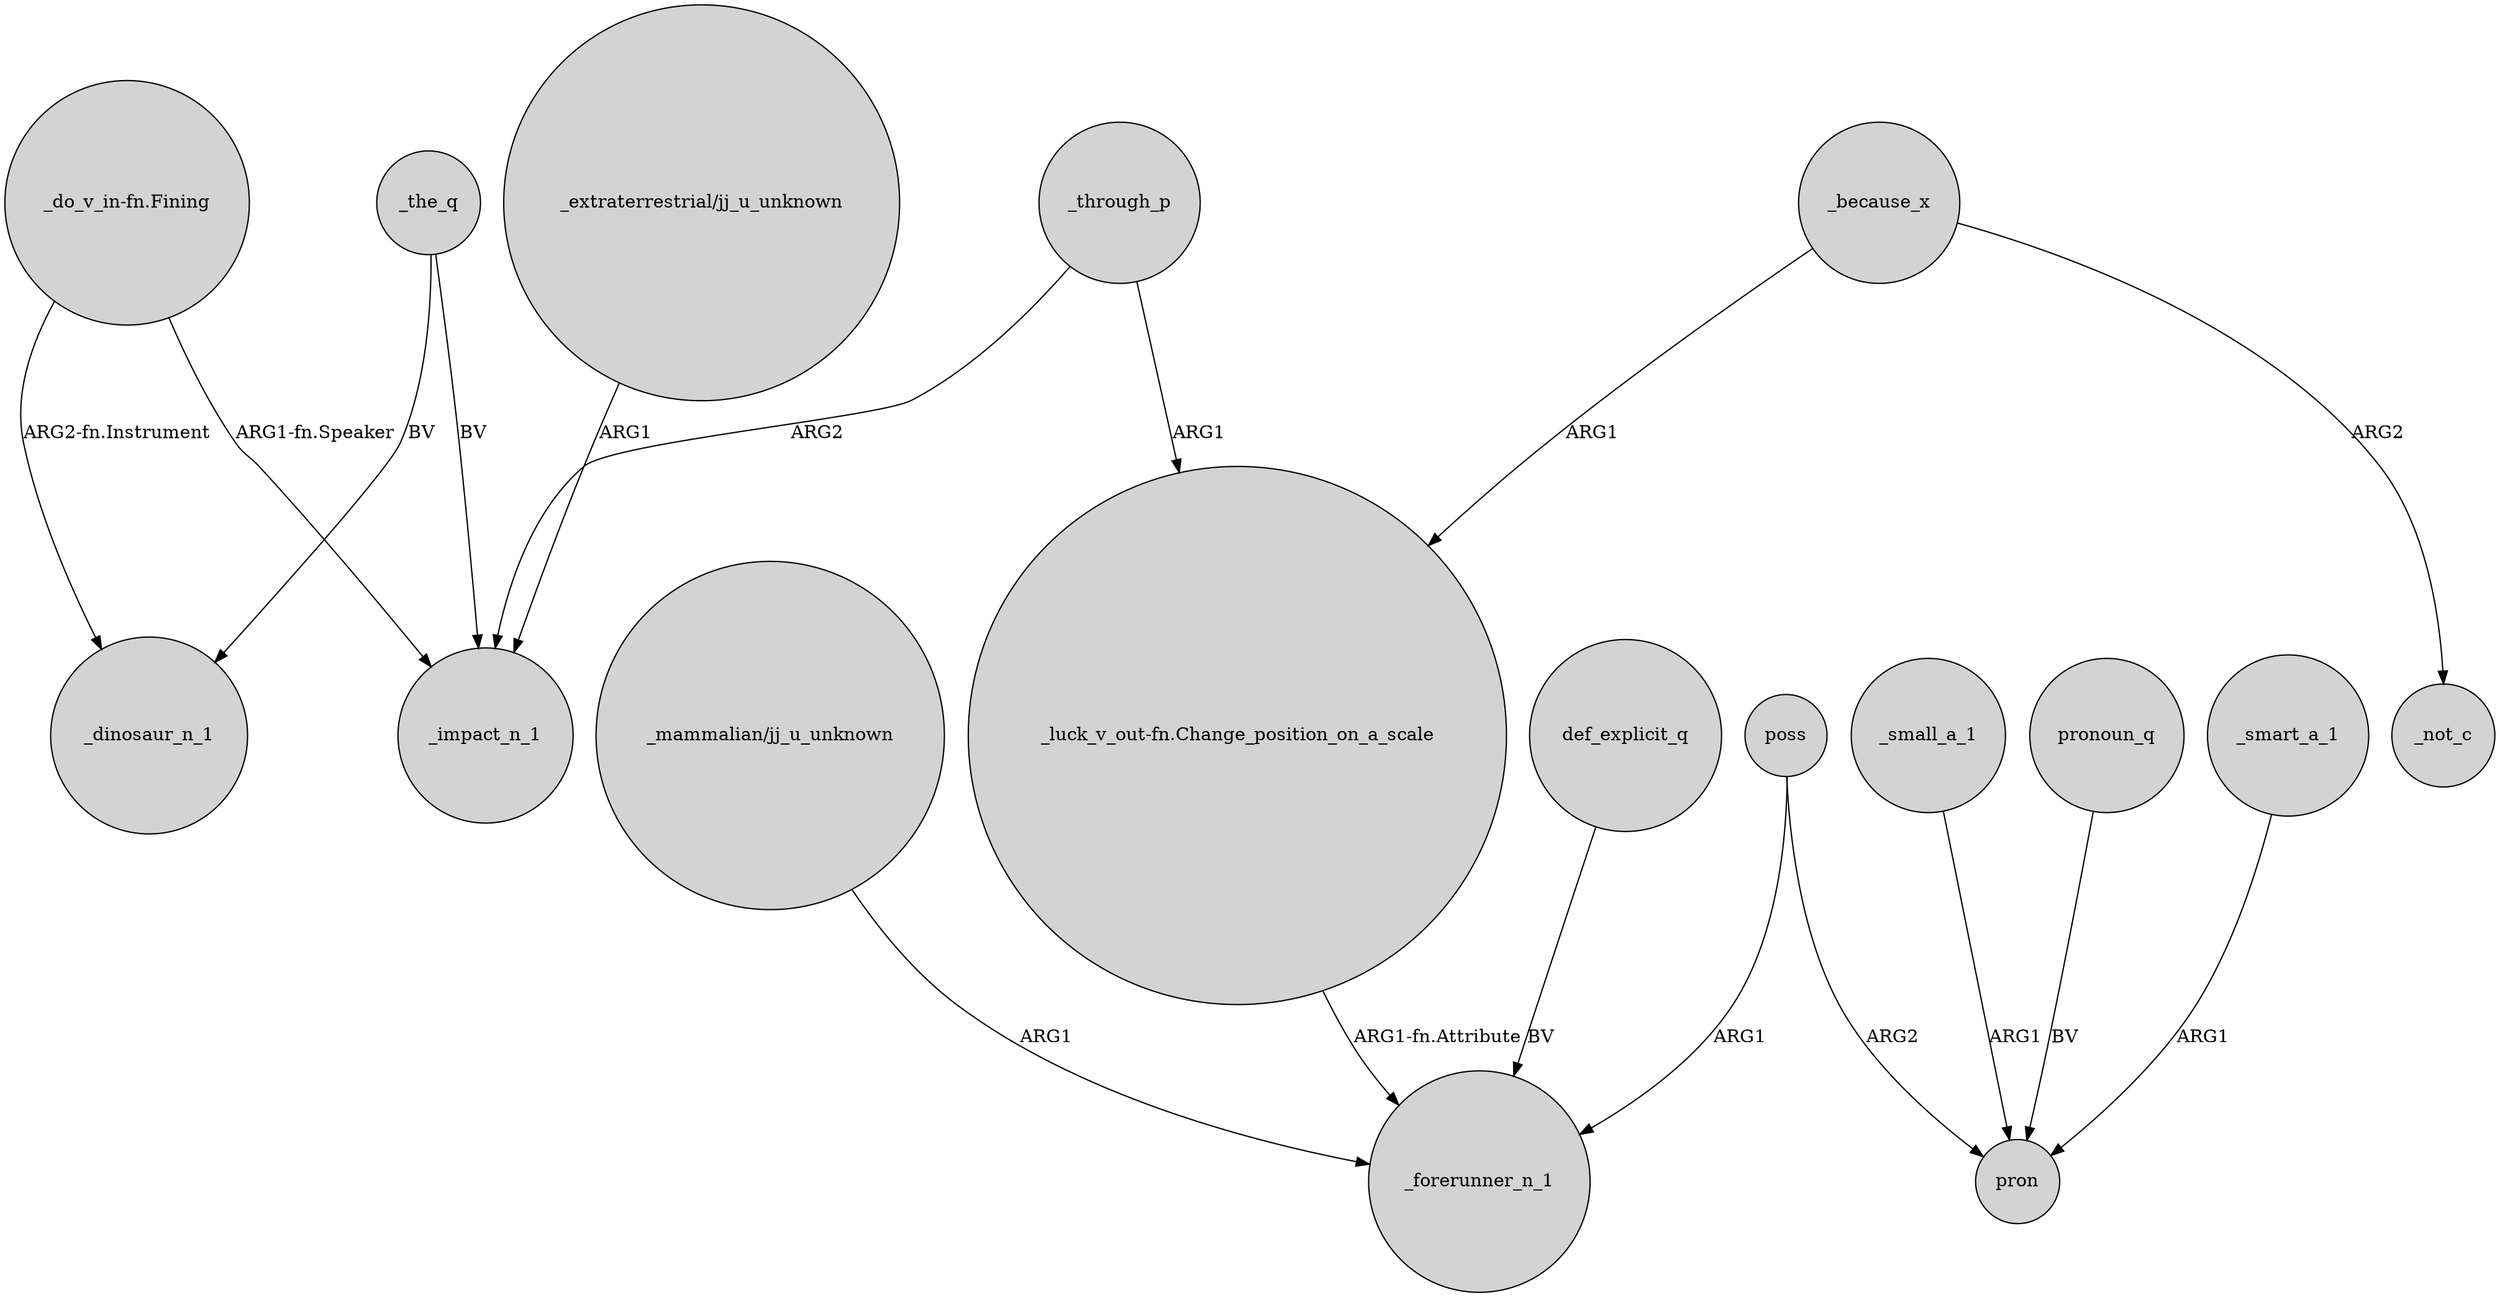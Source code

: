 digraph {
	node [shape=circle style=filled]
	_the_q -> _dinosaur_n_1 [label=BV]
	def_explicit_q -> _forerunner_n_1 [label=BV]
	"_extraterrestrial/jj_u_unknown" -> _impact_n_1 [label=ARG1]
	_because_x -> "_luck_v_out-fn.Change_position_on_a_scale" [label=ARG1]
	"_luck_v_out-fn.Change_position_on_a_scale" -> _forerunner_n_1 [label="ARG1-fn.Attribute"]
	poss -> _forerunner_n_1 [label=ARG1]
	"_do_v_in-fn.Fining" -> _dinosaur_n_1 [label="ARG2-fn.Instrument"]
	poss -> pron [label=ARG2]
	_the_q -> _impact_n_1 [label=BV]
	_through_p -> "_luck_v_out-fn.Change_position_on_a_scale" [label=ARG1]
	_small_a_1 -> pron [label=ARG1]
	"_do_v_in-fn.Fining" -> _impact_n_1 [label="ARG1-fn.Speaker"]
	pronoun_q -> pron [label=BV]
	_because_x -> _not_c [label=ARG2]
	"_mammalian/jj_u_unknown" -> _forerunner_n_1 [label=ARG1]
	_smart_a_1 -> pron [label=ARG1]
	_through_p -> _impact_n_1 [label=ARG2]
}
